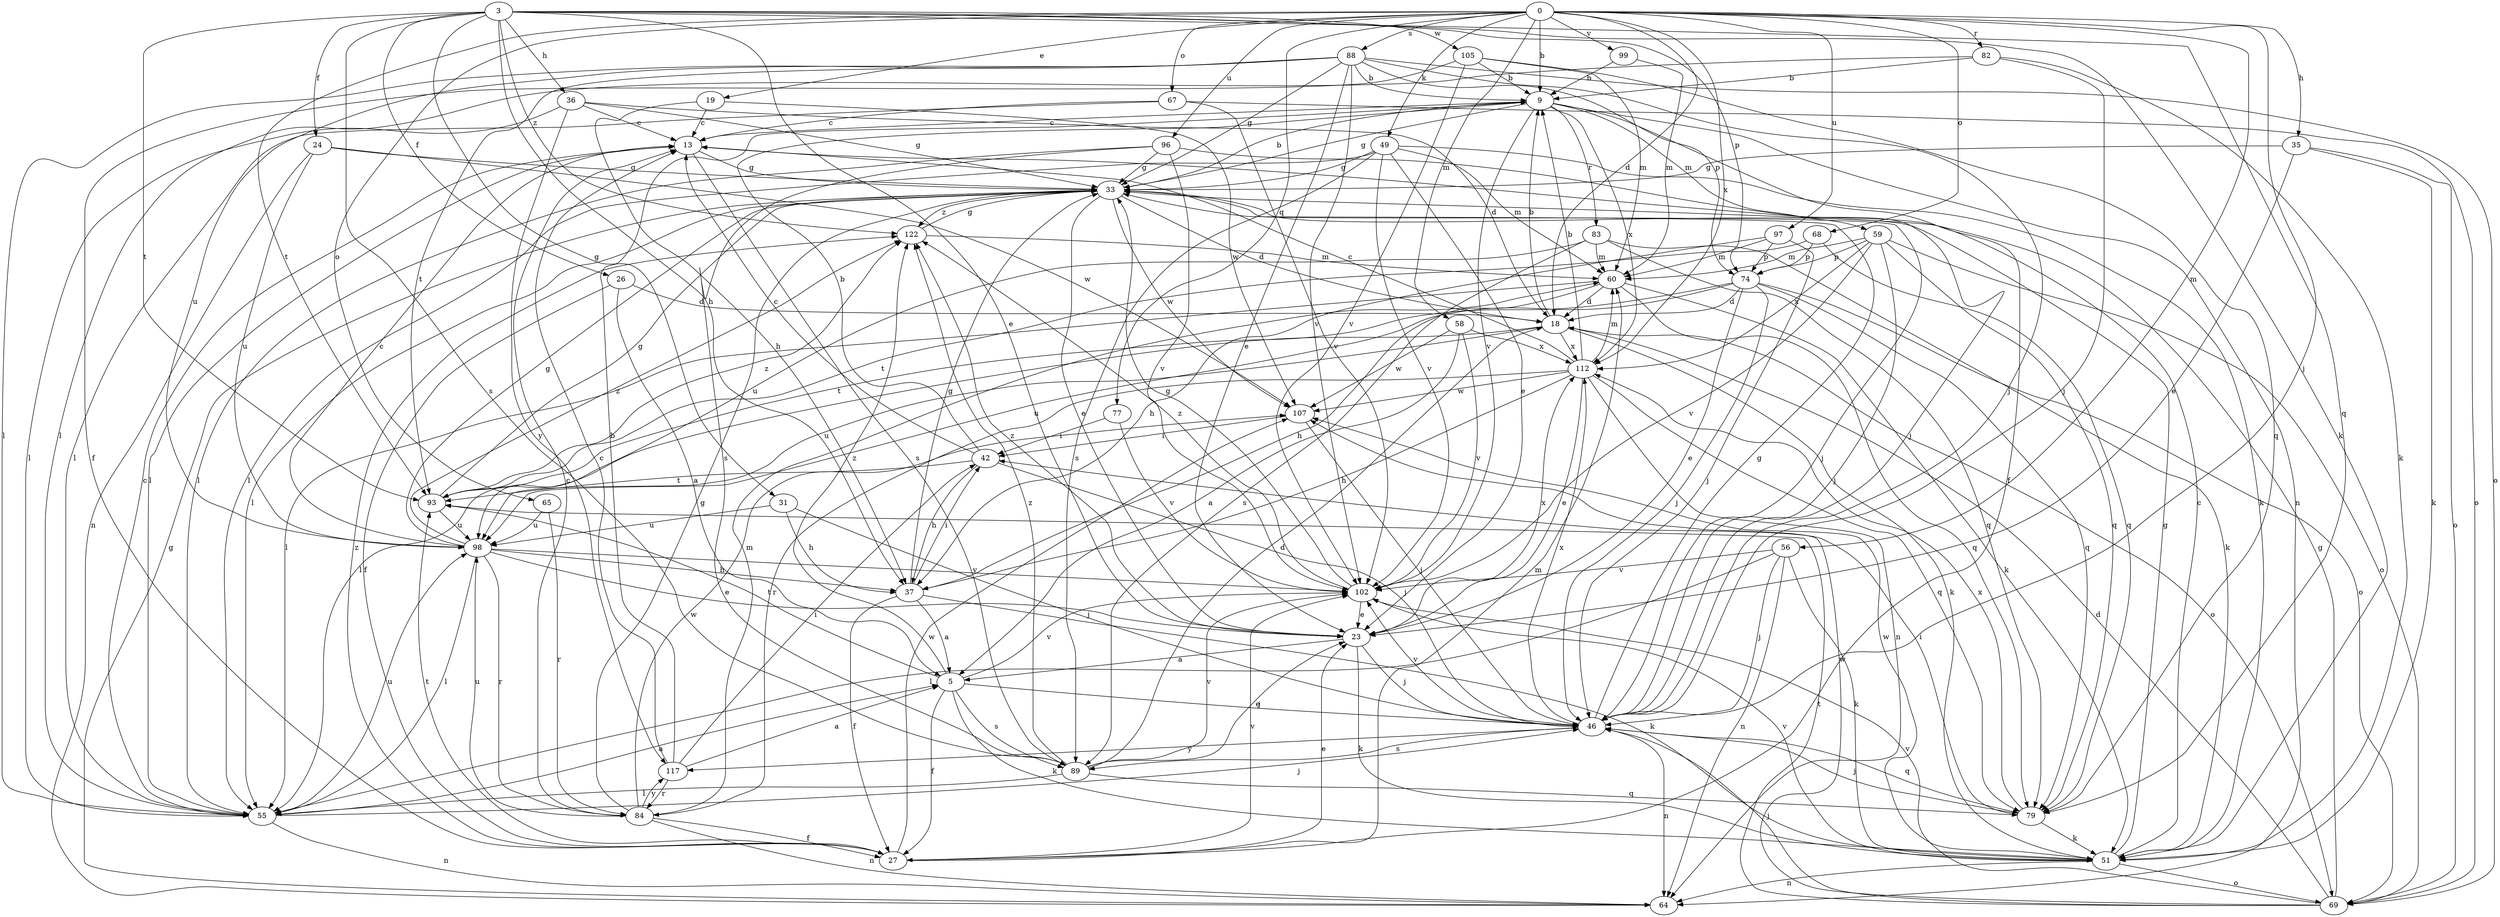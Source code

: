 strict digraph  {
0;
3;
5;
9;
13;
18;
19;
23;
24;
26;
27;
31;
33;
35;
36;
37;
42;
46;
49;
51;
55;
56;
58;
59;
60;
64;
65;
67;
68;
69;
74;
77;
79;
82;
83;
84;
88;
89;
93;
96;
97;
98;
99;
102;
105;
107;
112;
117;
122;
0 -> 9  [label=b];
0 -> 18  [label=d];
0 -> 19  [label=e];
0 -> 35  [label=h];
0 -> 46  [label=j];
0 -> 49  [label=k];
0 -> 56  [label=m];
0 -> 58  [label=m];
0 -> 65  [label=o];
0 -> 67  [label=o];
0 -> 68  [label=o];
0 -> 77  [label=q];
0 -> 82  [label=r];
0 -> 88  [label=s];
0 -> 93  [label=t];
0 -> 96  [label=u];
0 -> 97  [label=u];
0 -> 99  [label=v];
0 -> 112  [label=x];
3 -> 23  [label=e];
3 -> 24  [label=f];
3 -> 26  [label=f];
3 -> 31  [label=g];
3 -> 36  [label=h];
3 -> 37  [label=h];
3 -> 51  [label=k];
3 -> 74  [label=p];
3 -> 79  [label=q];
3 -> 89  [label=s];
3 -> 93  [label=t];
3 -> 105  [label=w];
3 -> 122  [label=z];
5 -> 27  [label=f];
5 -> 46  [label=j];
5 -> 51  [label=k];
5 -> 89  [label=s];
5 -> 93  [label=t];
5 -> 102  [label=v];
5 -> 122  [label=z];
9 -> 13  [label=c];
9 -> 27  [label=f];
9 -> 33  [label=g];
9 -> 59  [label=m];
9 -> 64  [label=n];
9 -> 83  [label=r];
9 -> 102  [label=v];
9 -> 112  [label=x];
13 -> 33  [label=g];
13 -> 55  [label=l];
13 -> 89  [label=s];
18 -> 9  [label=b];
18 -> 51  [label=k];
18 -> 55  [label=l];
18 -> 69  [label=o];
18 -> 98  [label=u];
18 -> 112  [label=x];
19 -> 13  [label=c];
19 -> 37  [label=h];
19 -> 107  [label=w];
23 -> 5  [label=a];
23 -> 46  [label=j];
23 -> 51  [label=k];
23 -> 112  [label=x];
23 -> 122  [label=z];
24 -> 33  [label=g];
24 -> 64  [label=n];
24 -> 98  [label=u];
24 -> 107  [label=w];
26 -> 5  [label=a];
26 -> 18  [label=d];
26 -> 27  [label=f];
27 -> 23  [label=e];
27 -> 60  [label=m];
27 -> 93  [label=t];
27 -> 102  [label=v];
27 -> 107  [label=w];
27 -> 122  [label=z];
31 -> 37  [label=h];
31 -> 46  [label=j];
31 -> 98  [label=u];
33 -> 9  [label=b];
33 -> 18  [label=d];
33 -> 23  [label=e];
33 -> 46  [label=j];
33 -> 55  [label=l];
33 -> 107  [label=w];
33 -> 122  [label=z];
35 -> 23  [label=e];
35 -> 33  [label=g];
35 -> 51  [label=k];
35 -> 69  [label=o];
36 -> 13  [label=c];
36 -> 18  [label=d];
36 -> 33  [label=g];
36 -> 55  [label=l];
36 -> 117  [label=y];
37 -> 5  [label=a];
37 -> 27  [label=f];
37 -> 33  [label=g];
37 -> 42  [label=i];
37 -> 51  [label=k];
42 -> 9  [label=b];
42 -> 13  [label=c];
42 -> 37  [label=h];
42 -> 46  [label=j];
42 -> 93  [label=t];
46 -> 33  [label=g];
46 -> 64  [label=n];
46 -> 79  [label=q];
46 -> 89  [label=s];
46 -> 102  [label=v];
46 -> 112  [label=x];
46 -> 117  [label=y];
49 -> 23  [label=e];
49 -> 33  [label=g];
49 -> 51  [label=k];
49 -> 55  [label=l];
49 -> 60  [label=m];
49 -> 89  [label=s];
49 -> 102  [label=v];
51 -> 13  [label=c];
51 -> 33  [label=g];
51 -> 64  [label=n];
51 -> 69  [label=o];
51 -> 102  [label=v];
51 -> 107  [label=w];
55 -> 5  [label=a];
55 -> 13  [label=c];
55 -> 46  [label=j];
55 -> 64  [label=n];
55 -> 98  [label=u];
56 -> 46  [label=j];
56 -> 51  [label=k];
56 -> 55  [label=l];
56 -> 64  [label=n];
56 -> 102  [label=v];
58 -> 5  [label=a];
58 -> 102  [label=v];
58 -> 107  [label=w];
58 -> 112  [label=x];
59 -> 46  [label=j];
59 -> 60  [label=m];
59 -> 69  [label=o];
59 -> 74  [label=p];
59 -> 79  [label=q];
59 -> 102  [label=v];
59 -> 112  [label=x];
60 -> 18  [label=d];
60 -> 37  [label=h];
60 -> 51  [label=k];
60 -> 55  [label=l];
60 -> 79  [label=q];
64 -> 33  [label=g];
65 -> 84  [label=r];
65 -> 98  [label=u];
67 -> 13  [label=c];
67 -> 55  [label=l];
67 -> 69  [label=o];
67 -> 102  [label=v];
68 -> 74  [label=p];
68 -> 79  [label=q];
68 -> 93  [label=t];
69 -> 18  [label=d];
69 -> 33  [label=g];
69 -> 46  [label=j];
69 -> 93  [label=t];
69 -> 102  [label=v];
69 -> 107  [label=w];
74 -> 18  [label=d];
74 -> 23  [label=e];
74 -> 46  [label=j];
74 -> 69  [label=o];
74 -> 79  [label=q];
74 -> 93  [label=t];
74 -> 98  [label=u];
77 -> 42  [label=i];
77 -> 102  [label=v];
79 -> 42  [label=i];
79 -> 46  [label=j];
79 -> 51  [label=k];
79 -> 112  [label=x];
82 -> 9  [label=b];
82 -> 46  [label=j];
82 -> 51  [label=k];
82 -> 55  [label=l];
83 -> 51  [label=k];
83 -> 60  [label=m];
83 -> 79  [label=q];
83 -> 89  [label=s];
83 -> 98  [label=u];
84 -> 13  [label=c];
84 -> 27  [label=f];
84 -> 33  [label=g];
84 -> 60  [label=m];
84 -> 64  [label=n];
84 -> 98  [label=u];
84 -> 107  [label=w];
84 -> 117  [label=y];
88 -> 9  [label=b];
88 -> 23  [label=e];
88 -> 33  [label=g];
88 -> 46  [label=j];
88 -> 55  [label=l];
88 -> 69  [label=o];
88 -> 74  [label=p];
88 -> 93  [label=t];
88 -> 98  [label=u];
88 -> 102  [label=v];
89 -> 18  [label=d];
89 -> 23  [label=e];
89 -> 55  [label=l];
89 -> 79  [label=q];
89 -> 102  [label=v];
89 -> 122  [label=z];
93 -> 33  [label=g];
93 -> 98  [label=u];
93 -> 122  [label=z];
96 -> 33  [label=g];
96 -> 46  [label=j];
96 -> 55  [label=l];
96 -> 89  [label=s];
96 -> 102  [label=v];
97 -> 37  [label=h];
97 -> 46  [label=j];
97 -> 60  [label=m];
97 -> 74  [label=p];
98 -> 13  [label=c];
98 -> 23  [label=e];
98 -> 33  [label=g];
98 -> 37  [label=h];
98 -> 55  [label=l];
98 -> 84  [label=r];
98 -> 102  [label=v];
98 -> 122  [label=z];
99 -> 9  [label=b];
99 -> 60  [label=m];
102 -> 23  [label=e];
102 -> 33  [label=g];
102 -> 122  [label=z];
105 -> 9  [label=b];
105 -> 27  [label=f];
105 -> 60  [label=m];
105 -> 79  [label=q];
105 -> 102  [label=v];
107 -> 42  [label=i];
107 -> 46  [label=j];
112 -> 9  [label=b];
112 -> 13  [label=c];
112 -> 23  [label=e];
112 -> 37  [label=h];
112 -> 60  [label=m];
112 -> 64  [label=n];
112 -> 79  [label=q];
112 -> 84  [label=r];
112 -> 107  [label=w];
117 -> 5  [label=a];
117 -> 9  [label=b];
117 -> 13  [label=c];
117 -> 42  [label=i];
117 -> 84  [label=r];
122 -> 33  [label=g];
122 -> 60  [label=m];
}
